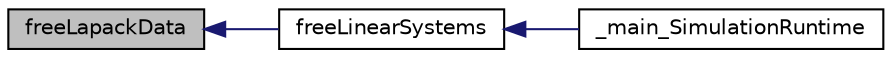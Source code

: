 digraph "freeLapackData"
{
  edge [fontname="Helvetica",fontsize="10",labelfontname="Helvetica",labelfontsize="10"];
  node [fontname="Helvetica",fontsize="10",shape=record];
  rankdir="LR";
  Node10 [label="freeLapackData",height=0.2,width=0.4,color="black", fillcolor="grey75", style="filled", fontcolor="black"];
  Node10 -> Node11 [dir="back",color="midnightblue",fontsize="10",style="solid",fontname="Helvetica"];
  Node11 [label="freeLinearSystems",height=0.2,width=0.4,color="black", fillcolor="white", style="filled",URL="$d2/d59/linear_system_8h.html#aad70f1351a049e0444f3282667819516"];
  Node11 -> Node12 [dir="back",color="midnightblue",fontsize="10",style="solid",fontname="Helvetica"];
  Node12 [label="_main_SimulationRuntime",height=0.2,width=0.4,color="black", fillcolor="white", style="filled",URL="$d2/d86/simulation__runtime_8h.html#a764b2c042760259cd617e91d089ab16c"];
}
